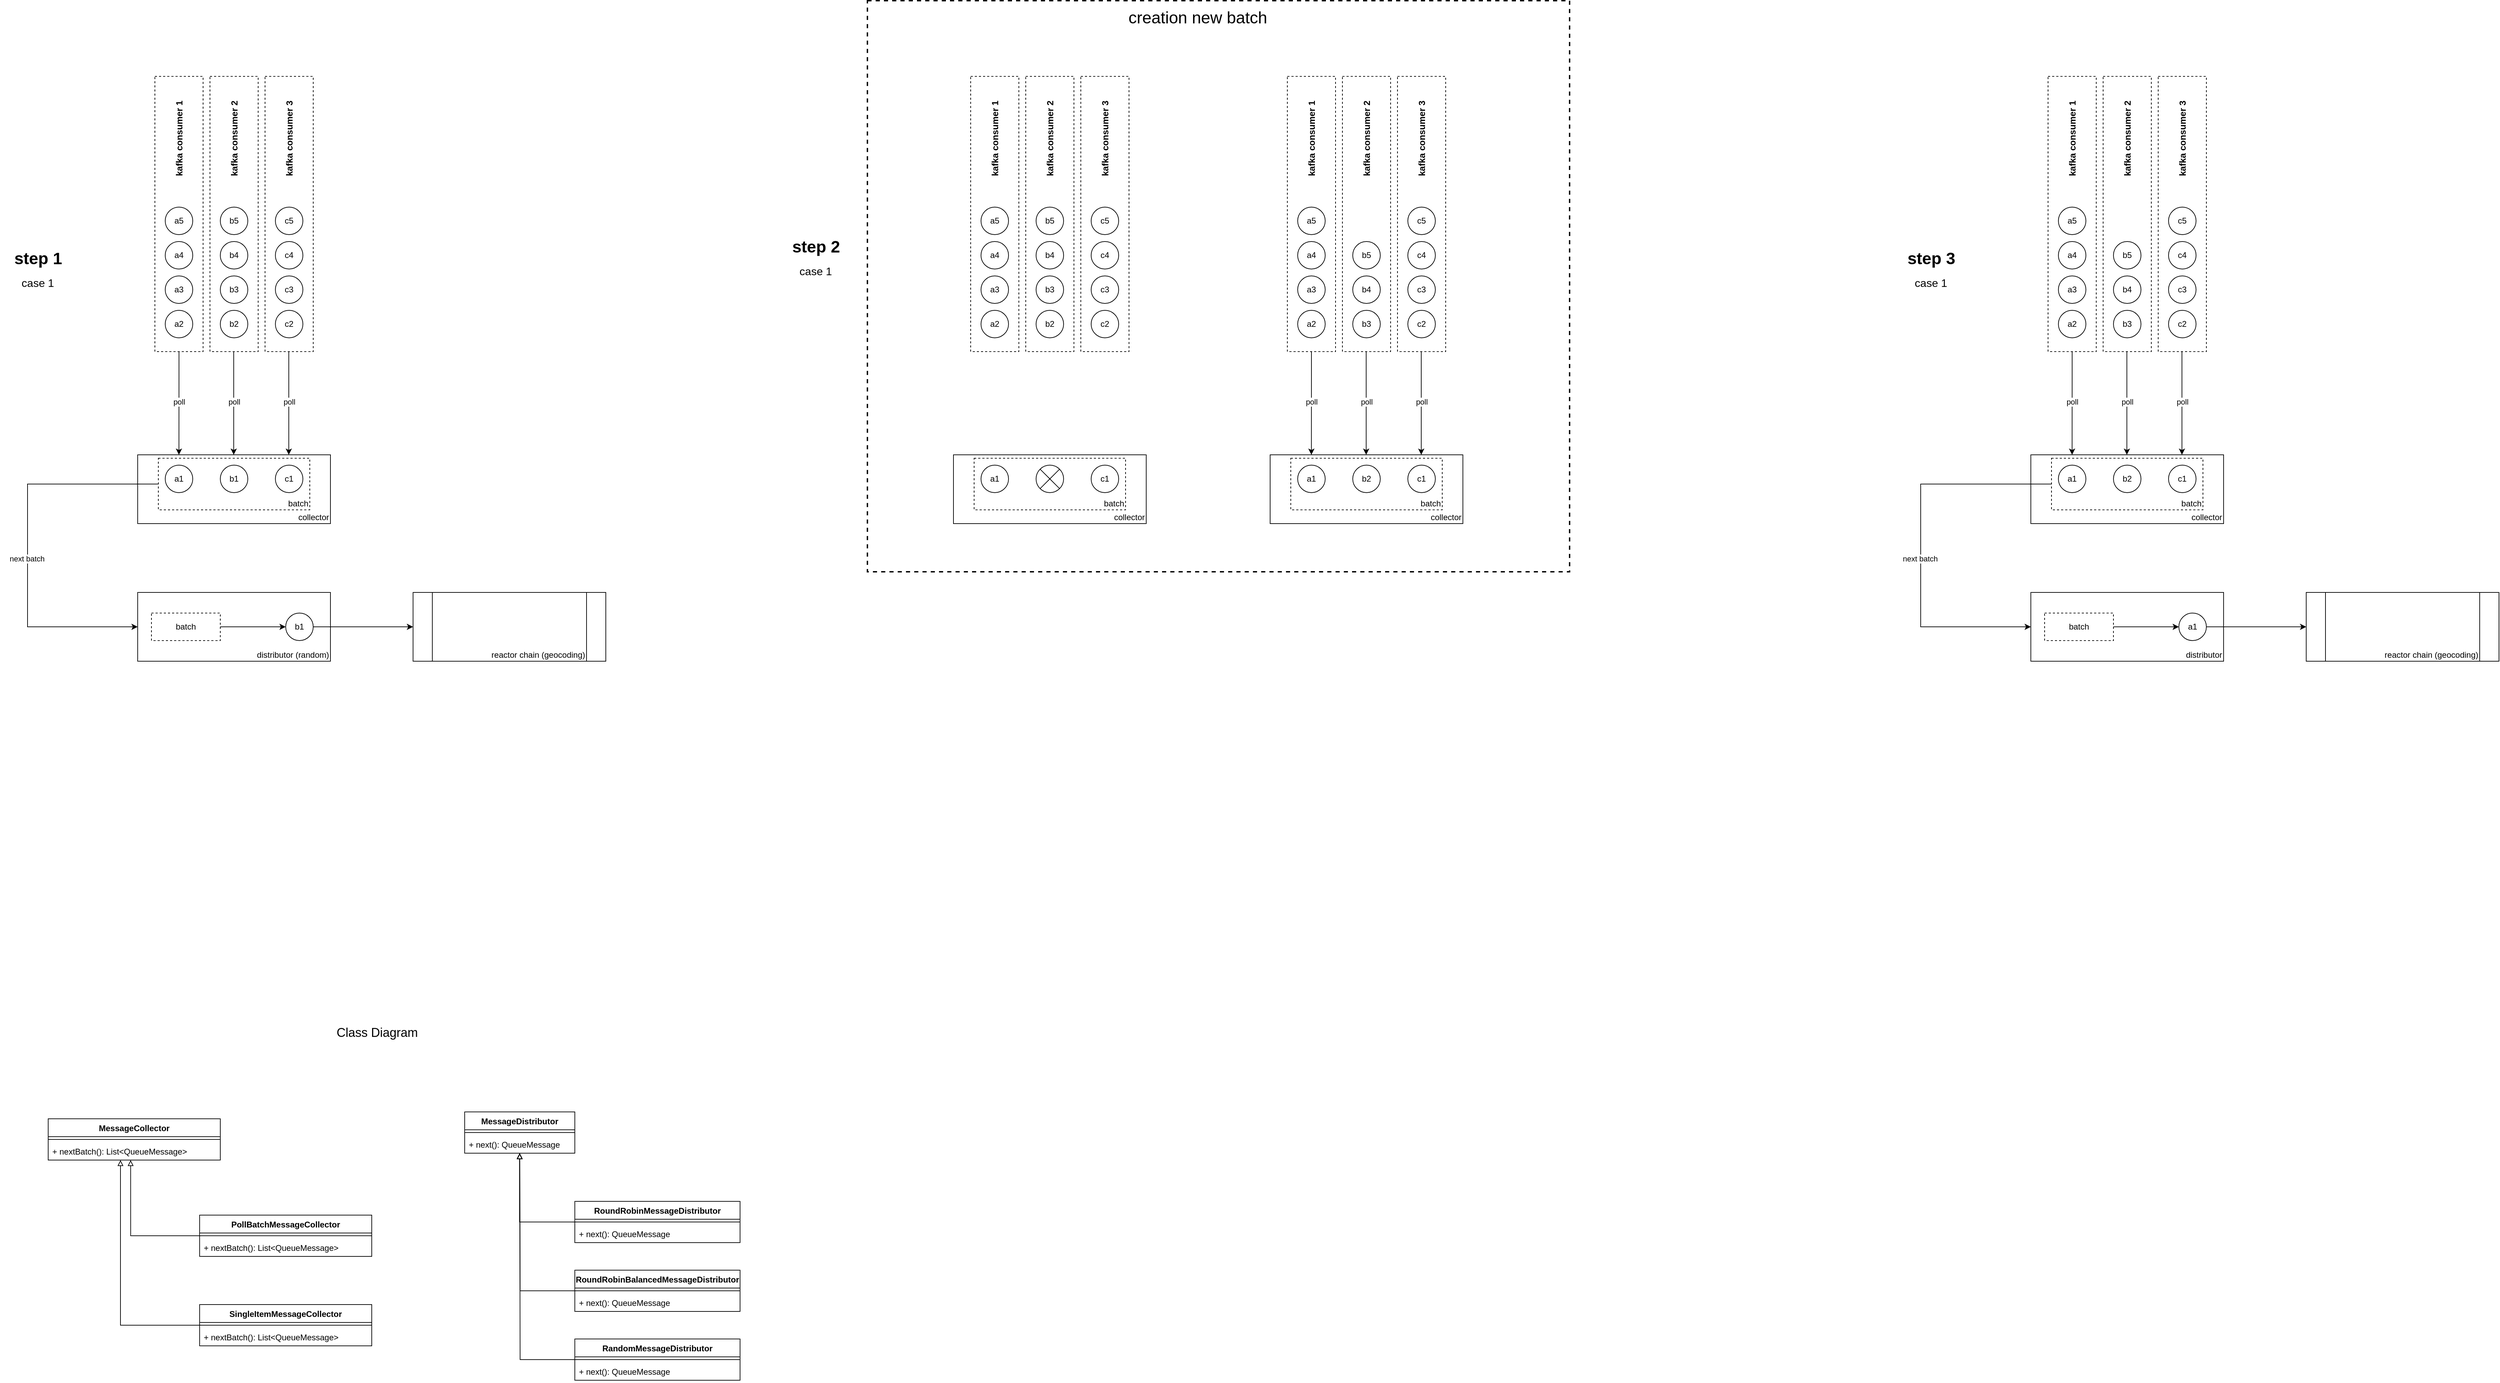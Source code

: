 <mxfile version="22.1.21" type="github">
  <diagram name="Страница — 1" id="RJFk-U6AwB0fZAoIYu2r">
    <mxGraphModel dx="2490" dy="1623" grid="1" gridSize="10" guides="1" tooltips="1" connect="1" arrows="1" fold="1" page="0" pageScale="1" pageWidth="827" pageHeight="1169" math="0" shadow="0">
      <root>
        <mxCell id="0" />
        <mxCell id="1" parent="0" />
        <mxCell id="bryTa1Va9XueEoIS5_3I-126" value="" style="rounded=0;whiteSpace=wrap;html=1;fillColor=none;dashed=1;strokeColor=default;strokeWidth=2;" vertex="1" parent="1">
          <mxGeometry x="890" y="-60" width="1020" height="830" as="geometry" />
        </mxCell>
        <mxCell id="bryTa1Va9XueEoIS5_3I-26" value="" style="rounded=0;whiteSpace=wrap;html=1;fillColor=none;dashed=1;" vertex="1" parent="1">
          <mxGeometry x="15" y="50" width="70" height="400" as="geometry" />
        </mxCell>
        <mxCell id="bryTa1Va9XueEoIS5_3I-25" value="" style="rounded=0;whiteSpace=wrap;html=1;fillColor=none;dashed=1;" vertex="1" parent="1">
          <mxGeometry x="-65" y="50" width="70" height="400" as="geometry" />
        </mxCell>
        <mxCell id="bryTa1Va9XueEoIS5_3I-13" value="collector" style="rounded=0;whiteSpace=wrap;html=1;align=right;verticalAlign=bottom;" vertex="1" parent="1">
          <mxGeometry x="-170" y="600" width="280" height="100" as="geometry" />
        </mxCell>
        <mxCell id="bryTa1Va9XueEoIS5_3I-34" value="batch" style="rounded=0;whiteSpace=wrap;html=1;fillColor=none;dashed=1;align=right;verticalAlign=bottom;" vertex="1" parent="1">
          <mxGeometry x="-140" y="605" width="220" height="75" as="geometry" />
        </mxCell>
        <mxCell id="bryTa1Va9XueEoIS5_3I-23" value="" style="rounded=0;whiteSpace=wrap;html=1;fillColor=none;dashed=1;" vertex="1" parent="1">
          <mxGeometry x="-145" y="50" width="70" height="400" as="geometry" />
        </mxCell>
        <mxCell id="bryTa1Va9XueEoIS5_3I-1" value="a5" style="ellipse;whiteSpace=wrap;html=1;aspect=fixed;" vertex="1" parent="1">
          <mxGeometry x="-130" y="240" width="40" height="40" as="geometry" />
        </mxCell>
        <mxCell id="bryTa1Va9XueEoIS5_3I-2" value="a4" style="ellipse;whiteSpace=wrap;html=1;aspect=fixed;" vertex="1" parent="1">
          <mxGeometry x="-130" y="290" width="40" height="40" as="geometry" />
        </mxCell>
        <mxCell id="bryTa1Va9XueEoIS5_3I-3" value="a3" style="ellipse;whiteSpace=wrap;html=1;aspect=fixed;" vertex="1" parent="1">
          <mxGeometry x="-130" y="340" width="40" height="40" as="geometry" />
        </mxCell>
        <mxCell id="bryTa1Va9XueEoIS5_3I-4" value="a2" style="ellipse;whiteSpace=wrap;html=1;aspect=fixed;" vertex="1" parent="1">
          <mxGeometry x="-130" y="390" width="40" height="40" as="geometry" />
        </mxCell>
        <mxCell id="bryTa1Va9XueEoIS5_3I-5" value="b5" style="ellipse;whiteSpace=wrap;html=1;aspect=fixed;" vertex="1" parent="1">
          <mxGeometry x="-50" y="240" width="40" height="40" as="geometry" />
        </mxCell>
        <mxCell id="bryTa1Va9XueEoIS5_3I-6" value="b4" style="ellipse;whiteSpace=wrap;html=1;aspect=fixed;" vertex="1" parent="1">
          <mxGeometry x="-50" y="290" width="40" height="40" as="geometry" />
        </mxCell>
        <mxCell id="bryTa1Va9XueEoIS5_3I-7" value="b3" style="ellipse;whiteSpace=wrap;html=1;aspect=fixed;" vertex="1" parent="1">
          <mxGeometry x="-50" y="340" width="40" height="40" as="geometry" />
        </mxCell>
        <mxCell id="bryTa1Va9XueEoIS5_3I-8" value="b2" style="ellipse;whiteSpace=wrap;html=1;aspect=fixed;" vertex="1" parent="1">
          <mxGeometry x="-50" y="390" width="40" height="40" as="geometry" />
        </mxCell>
        <mxCell id="bryTa1Va9XueEoIS5_3I-9" value="c5" style="ellipse;whiteSpace=wrap;html=1;aspect=fixed;" vertex="1" parent="1">
          <mxGeometry x="30" y="240" width="40" height="40" as="geometry" />
        </mxCell>
        <mxCell id="bryTa1Va9XueEoIS5_3I-10" value="c4" style="ellipse;whiteSpace=wrap;html=1;aspect=fixed;" vertex="1" parent="1">
          <mxGeometry x="30" y="290" width="40" height="40" as="geometry" />
        </mxCell>
        <mxCell id="bryTa1Va9XueEoIS5_3I-11" value="c3" style="ellipse;whiteSpace=wrap;html=1;aspect=fixed;" vertex="1" parent="1">
          <mxGeometry x="30" y="340" width="40" height="40" as="geometry" />
        </mxCell>
        <mxCell id="bryTa1Va9XueEoIS5_3I-12" value="c2" style="ellipse;whiteSpace=wrap;html=1;aspect=fixed;" vertex="1" parent="1">
          <mxGeometry x="30" y="390" width="40" height="40" as="geometry" />
        </mxCell>
        <mxCell id="bryTa1Va9XueEoIS5_3I-14" value="a1" style="ellipse;whiteSpace=wrap;html=1;aspect=fixed;" vertex="1" parent="1">
          <mxGeometry x="-130" y="615" width="40" height="40" as="geometry" />
        </mxCell>
        <mxCell id="bryTa1Va9XueEoIS5_3I-15" value="b1" style="ellipse;whiteSpace=wrap;html=1;aspect=fixed;" vertex="1" parent="1">
          <mxGeometry x="-50" y="615" width="40" height="40" as="geometry" />
        </mxCell>
        <mxCell id="bryTa1Va9XueEoIS5_3I-16" value="c1" style="ellipse;whiteSpace=wrap;html=1;aspect=fixed;" vertex="1" parent="1">
          <mxGeometry x="30" y="615" width="40" height="40" as="geometry" />
        </mxCell>
        <mxCell id="bryTa1Va9XueEoIS5_3I-17" value="&lt;font style=&quot;font-size: 16px;&quot;&gt;case 1&lt;/font&gt;" style="text;html=1;strokeColor=none;fillColor=none;align=center;verticalAlign=middle;whiteSpace=wrap;rounded=0;" vertex="1" parent="1">
          <mxGeometry x="-370" y="335" width="110" height="30" as="geometry" />
        </mxCell>
        <mxCell id="bryTa1Va9XueEoIS5_3I-19" value="&lt;b&gt;&lt;font style=&quot;font-size: 13px;&quot;&gt;kafka consumer 2&lt;/font&gt;&lt;br&gt;&lt;/b&gt;" style="text;html=1;strokeColor=none;fillColor=none;align=center;verticalAlign=middle;whiteSpace=wrap;rounded=0;flipV=1;direction=west;imageAspect=1;rotation=-90;" vertex="1" parent="1">
          <mxGeometry x="-105" y="125" width="150" height="30" as="geometry" />
        </mxCell>
        <mxCell id="bryTa1Va9XueEoIS5_3I-20" value="&lt;b&gt;&lt;font style=&quot;font-size: 13px;&quot;&gt;kafka consumer 1&lt;/font&gt;&lt;br&gt;&lt;/b&gt;" style="text;html=1;strokeColor=none;fillColor=none;align=center;verticalAlign=middle;whiteSpace=wrap;rounded=0;flipV=1;direction=west;imageAspect=1;rotation=-90;" vertex="1" parent="1">
          <mxGeometry x="-185" y="125" width="150" height="30" as="geometry" />
        </mxCell>
        <mxCell id="bryTa1Va9XueEoIS5_3I-21" value="&lt;b&gt;&lt;font style=&quot;font-size: 13px;&quot;&gt;kafka consumer 3&lt;/font&gt;&lt;br&gt;&lt;/b&gt;" style="text;html=1;strokeColor=none;fillColor=none;align=center;verticalAlign=middle;whiteSpace=wrap;rounded=0;flipV=1;direction=west;imageAspect=1;rotation=-90;" vertex="1" parent="1">
          <mxGeometry x="-25" y="125" width="150" height="30" as="geometry" />
        </mxCell>
        <mxCell id="bryTa1Va9XueEoIS5_3I-28" style="edgeStyle=orthogonalEdgeStyle;rounded=0;orthogonalLoop=1;jettySize=auto;html=1;exitX=0.5;exitY=1;exitDx=0;exitDy=0;entryX=0.214;entryY=0;entryDx=0;entryDy=0;entryPerimeter=0;" edge="1" parent="1" source="bryTa1Va9XueEoIS5_3I-23" target="bryTa1Va9XueEoIS5_3I-13">
          <mxGeometry relative="1" as="geometry">
            <Array as="points">
              <mxPoint x="-110" y="480" />
              <mxPoint x="-110" y="480" />
            </Array>
          </mxGeometry>
        </mxCell>
        <mxCell id="bryTa1Va9XueEoIS5_3I-29" value="poll" style="edgeLabel;html=1;align=center;verticalAlign=middle;resizable=0;points=[];" vertex="1" connectable="0" parent="bryTa1Va9XueEoIS5_3I-28">
          <mxGeometry x="-0.027" relative="1" as="geometry">
            <mxPoint as="offset" />
          </mxGeometry>
        </mxCell>
        <mxCell id="bryTa1Va9XueEoIS5_3I-30" style="edgeStyle=orthogonalEdgeStyle;rounded=0;orthogonalLoop=1;jettySize=auto;html=1;exitX=0.5;exitY=1;exitDx=0;exitDy=0;entryX=0.214;entryY=0;entryDx=0;entryDy=0;entryPerimeter=0;" edge="1" parent="1">
          <mxGeometry relative="1" as="geometry">
            <mxPoint x="-30.5" y="450" as="sourcePoint" />
            <mxPoint x="-30.5" y="600" as="targetPoint" />
            <Array as="points">
              <mxPoint x="-30.5" y="480" />
              <mxPoint x="-30.5" y="480" />
            </Array>
          </mxGeometry>
        </mxCell>
        <mxCell id="bryTa1Va9XueEoIS5_3I-31" value="poll" style="edgeLabel;html=1;align=center;verticalAlign=middle;resizable=0;points=[];" vertex="1" connectable="0" parent="bryTa1Va9XueEoIS5_3I-30">
          <mxGeometry x="-0.027" relative="1" as="geometry">
            <mxPoint as="offset" />
          </mxGeometry>
        </mxCell>
        <mxCell id="bryTa1Va9XueEoIS5_3I-32" style="edgeStyle=orthogonalEdgeStyle;rounded=0;orthogonalLoop=1;jettySize=auto;html=1;exitX=0.5;exitY=1;exitDx=0;exitDy=0;entryX=0.214;entryY=0;entryDx=0;entryDy=0;entryPerimeter=0;" edge="1" parent="1">
          <mxGeometry relative="1" as="geometry">
            <mxPoint x="49.5" y="450" as="sourcePoint" />
            <mxPoint x="49.5" y="600" as="targetPoint" />
            <Array as="points">
              <mxPoint x="49.5" y="480" />
              <mxPoint x="49.5" y="480" />
            </Array>
          </mxGeometry>
        </mxCell>
        <mxCell id="bryTa1Va9XueEoIS5_3I-33" value="poll" style="edgeLabel;html=1;align=center;verticalAlign=middle;resizable=0;points=[];" vertex="1" connectable="0" parent="bryTa1Va9XueEoIS5_3I-32">
          <mxGeometry x="-0.027" relative="1" as="geometry">
            <mxPoint as="offset" />
          </mxGeometry>
        </mxCell>
        <mxCell id="bryTa1Va9XueEoIS5_3I-36" style="edgeStyle=orthogonalEdgeStyle;rounded=0;orthogonalLoop=1;jettySize=auto;html=1;exitX=0;exitY=0.5;exitDx=0;exitDy=0;entryX=0;entryY=0.5;entryDx=0;entryDy=0;" edge="1" parent="1" source="bryTa1Va9XueEoIS5_3I-34">
          <mxGeometry relative="1" as="geometry">
            <mxPoint x="-170" y="850" as="targetPoint" />
            <Array as="points">
              <mxPoint x="-330" y="643" />
              <mxPoint x="-330" y="850" />
            </Array>
          </mxGeometry>
        </mxCell>
        <mxCell id="bryTa1Va9XueEoIS5_3I-38" value="next batch" style="edgeLabel;html=1;align=center;verticalAlign=middle;resizable=0;points=[];" vertex="1" connectable="0" parent="bryTa1Va9XueEoIS5_3I-36">
          <mxGeometry x="0.069" y="-1" relative="1" as="geometry">
            <mxPoint as="offset" />
          </mxGeometry>
        </mxCell>
        <mxCell id="bryTa1Va9XueEoIS5_3I-35" value="&lt;b&gt;&lt;font style=&quot;font-size: 24px;&quot;&gt;step 1&lt;/font&gt;&lt;/b&gt;" style="text;html=1;strokeColor=none;fillColor=none;align=center;verticalAlign=middle;whiteSpace=wrap;rounded=0;" vertex="1" parent="1">
          <mxGeometry x="-362.5" y="300" width="95" height="30" as="geometry" />
        </mxCell>
        <mxCell id="bryTa1Va9XueEoIS5_3I-44" value="distributor (random)" style="rounded=0;whiteSpace=wrap;html=1;verticalAlign=bottom;align=right;" vertex="1" parent="1">
          <mxGeometry x="-170" y="800" width="280" height="100" as="geometry" />
        </mxCell>
        <mxCell id="bryTa1Va9XueEoIS5_3I-45" value="reactor chain (geocoding)" style="shape=process;whiteSpace=wrap;html=1;backgroundOutline=1;align=right;verticalAlign=bottom;" vertex="1" parent="1">
          <mxGeometry x="230" y="800" width="280" height="100" as="geometry" />
        </mxCell>
        <mxCell id="bryTa1Va9XueEoIS5_3I-49" style="edgeStyle=orthogonalEdgeStyle;rounded=0;orthogonalLoop=1;jettySize=auto;html=1;exitX=1;exitY=0.5;exitDx=0;exitDy=0;entryX=0;entryY=0.5;entryDx=0;entryDy=0;" edge="1" parent="1" source="bryTa1Va9XueEoIS5_3I-47" target="bryTa1Va9XueEoIS5_3I-48">
          <mxGeometry relative="1" as="geometry" />
        </mxCell>
        <mxCell id="bryTa1Va9XueEoIS5_3I-47" value="batch" style="rounded=0;whiteSpace=wrap;html=1;fillColor=none;dashed=1;" vertex="1" parent="1">
          <mxGeometry x="-150" y="830" width="100" height="40" as="geometry" />
        </mxCell>
        <mxCell id="bryTa1Va9XueEoIS5_3I-51" style="edgeStyle=orthogonalEdgeStyle;rounded=0;orthogonalLoop=1;jettySize=auto;html=1;exitX=1;exitY=0.5;exitDx=0;exitDy=0;entryX=0;entryY=0.5;entryDx=0;entryDy=0;" edge="1" parent="1" source="bryTa1Va9XueEoIS5_3I-48" target="bryTa1Va9XueEoIS5_3I-45">
          <mxGeometry relative="1" as="geometry" />
        </mxCell>
        <mxCell id="bryTa1Va9XueEoIS5_3I-48" value="b1" style="ellipse;whiteSpace=wrap;html=1;aspect=fixed;" vertex="1" parent="1">
          <mxGeometry x="45" y="830" width="40" height="40" as="geometry" />
        </mxCell>
        <mxCell id="bryTa1Va9XueEoIS5_3I-52" value="" style="rounded=0;whiteSpace=wrap;html=1;fillColor=none;dashed=1;" vertex="1" parent="1">
          <mxGeometry x="1200" y="50" width="70" height="400" as="geometry" />
        </mxCell>
        <mxCell id="bryTa1Va9XueEoIS5_3I-53" value="" style="rounded=0;whiteSpace=wrap;html=1;fillColor=none;dashed=1;" vertex="1" parent="1">
          <mxGeometry x="1120" y="50" width="70" height="400" as="geometry" />
        </mxCell>
        <mxCell id="bryTa1Va9XueEoIS5_3I-54" value="collector" style="rounded=0;whiteSpace=wrap;html=1;align=right;verticalAlign=bottom;" vertex="1" parent="1">
          <mxGeometry x="1015" y="600" width="280" height="100" as="geometry" />
        </mxCell>
        <mxCell id="bryTa1Va9XueEoIS5_3I-55" value="batch" style="rounded=0;whiteSpace=wrap;html=1;fillColor=none;dashed=1;align=right;verticalAlign=bottom;" vertex="1" parent="1">
          <mxGeometry x="1045" y="605" width="220" height="75" as="geometry" />
        </mxCell>
        <mxCell id="bryTa1Va9XueEoIS5_3I-56" value="" style="rounded=0;whiteSpace=wrap;html=1;fillColor=none;dashed=1;" vertex="1" parent="1">
          <mxGeometry x="1040" y="50" width="70" height="400" as="geometry" />
        </mxCell>
        <mxCell id="bryTa1Va9XueEoIS5_3I-57" value="a5" style="ellipse;whiteSpace=wrap;html=1;aspect=fixed;" vertex="1" parent="1">
          <mxGeometry x="1055" y="240" width="40" height="40" as="geometry" />
        </mxCell>
        <mxCell id="bryTa1Va9XueEoIS5_3I-58" value="a4" style="ellipse;whiteSpace=wrap;html=1;aspect=fixed;" vertex="1" parent="1">
          <mxGeometry x="1055" y="290" width="40" height="40" as="geometry" />
        </mxCell>
        <mxCell id="bryTa1Va9XueEoIS5_3I-59" value="a3" style="ellipse;whiteSpace=wrap;html=1;aspect=fixed;" vertex="1" parent="1">
          <mxGeometry x="1055" y="340" width="40" height="40" as="geometry" />
        </mxCell>
        <mxCell id="bryTa1Va9XueEoIS5_3I-60" value="a2" style="ellipse;whiteSpace=wrap;html=1;aspect=fixed;" vertex="1" parent="1">
          <mxGeometry x="1055" y="390" width="40" height="40" as="geometry" />
        </mxCell>
        <mxCell id="bryTa1Va9XueEoIS5_3I-61" value="b5" style="ellipse;whiteSpace=wrap;html=1;aspect=fixed;" vertex="1" parent="1">
          <mxGeometry x="1135" y="240" width="40" height="40" as="geometry" />
        </mxCell>
        <mxCell id="bryTa1Va9XueEoIS5_3I-62" value="b4" style="ellipse;whiteSpace=wrap;html=1;aspect=fixed;" vertex="1" parent="1">
          <mxGeometry x="1135" y="290" width="40" height="40" as="geometry" />
        </mxCell>
        <mxCell id="bryTa1Va9XueEoIS5_3I-63" value="b3" style="ellipse;whiteSpace=wrap;html=1;aspect=fixed;" vertex="1" parent="1">
          <mxGeometry x="1135" y="340" width="40" height="40" as="geometry" />
        </mxCell>
        <mxCell id="bryTa1Va9XueEoIS5_3I-64" value="b2" style="ellipse;whiteSpace=wrap;html=1;aspect=fixed;" vertex="1" parent="1">
          <mxGeometry x="1135" y="390" width="40" height="40" as="geometry" />
        </mxCell>
        <mxCell id="bryTa1Va9XueEoIS5_3I-65" value="c5" style="ellipse;whiteSpace=wrap;html=1;aspect=fixed;" vertex="1" parent="1">
          <mxGeometry x="1215" y="240" width="40" height="40" as="geometry" />
        </mxCell>
        <mxCell id="bryTa1Va9XueEoIS5_3I-66" value="c4" style="ellipse;whiteSpace=wrap;html=1;aspect=fixed;" vertex="1" parent="1">
          <mxGeometry x="1215" y="290" width="40" height="40" as="geometry" />
        </mxCell>
        <mxCell id="bryTa1Va9XueEoIS5_3I-67" value="c3" style="ellipse;whiteSpace=wrap;html=1;aspect=fixed;" vertex="1" parent="1">
          <mxGeometry x="1215" y="340" width="40" height="40" as="geometry" />
        </mxCell>
        <mxCell id="bryTa1Va9XueEoIS5_3I-68" value="c2" style="ellipse;whiteSpace=wrap;html=1;aspect=fixed;" vertex="1" parent="1">
          <mxGeometry x="1215" y="390" width="40" height="40" as="geometry" />
        </mxCell>
        <mxCell id="bryTa1Va9XueEoIS5_3I-69" value="a1" style="ellipse;whiteSpace=wrap;html=1;aspect=fixed;" vertex="1" parent="1">
          <mxGeometry x="1055" y="615" width="40" height="40" as="geometry" />
        </mxCell>
        <mxCell id="bryTa1Va9XueEoIS5_3I-71" value="c1" style="ellipse;whiteSpace=wrap;html=1;aspect=fixed;" vertex="1" parent="1">
          <mxGeometry x="1215" y="615" width="40" height="40" as="geometry" />
        </mxCell>
        <mxCell id="bryTa1Va9XueEoIS5_3I-73" value="&lt;b&gt;&lt;font style=&quot;font-size: 13px;&quot;&gt;kafka consumer 2&lt;/font&gt;&lt;br&gt;&lt;/b&gt;" style="text;html=1;strokeColor=none;fillColor=none;align=center;verticalAlign=middle;whiteSpace=wrap;rounded=0;flipV=1;direction=west;imageAspect=1;rotation=-90;" vertex="1" parent="1">
          <mxGeometry x="1080" y="125" width="150" height="30" as="geometry" />
        </mxCell>
        <mxCell id="bryTa1Va9XueEoIS5_3I-74" value="&lt;b&gt;&lt;font style=&quot;font-size: 13px;&quot;&gt;kafka consumer 1&lt;/font&gt;&lt;br&gt;&lt;/b&gt;" style="text;html=1;strokeColor=none;fillColor=none;align=center;verticalAlign=middle;whiteSpace=wrap;rounded=0;flipV=1;direction=west;imageAspect=1;rotation=-90;" vertex="1" parent="1">
          <mxGeometry x="1000" y="125" width="150" height="30" as="geometry" />
        </mxCell>
        <mxCell id="bryTa1Va9XueEoIS5_3I-75" value="&lt;b&gt;&lt;font style=&quot;font-size: 13px;&quot;&gt;kafka consumer 3&lt;/font&gt;&lt;br&gt;&lt;/b&gt;" style="text;html=1;strokeColor=none;fillColor=none;align=center;verticalAlign=middle;whiteSpace=wrap;rounded=0;flipV=1;direction=west;imageAspect=1;rotation=-90;" vertex="1" parent="1">
          <mxGeometry x="1160" y="125" width="150" height="30" as="geometry" />
        </mxCell>
        <mxCell id="bryTa1Va9XueEoIS5_3I-93" value="" style="shape=sumEllipse;perimeter=ellipsePerimeter;whiteSpace=wrap;html=1;backgroundOutline=1;" vertex="1" parent="1">
          <mxGeometry x="1135" y="615" width="40" height="40" as="geometry" />
        </mxCell>
        <mxCell id="bryTa1Va9XueEoIS5_3I-94" value="" style="rounded=0;whiteSpace=wrap;html=1;fillColor=none;dashed=1;" vertex="1" parent="1">
          <mxGeometry x="1660" y="50" width="70" height="400" as="geometry" />
        </mxCell>
        <mxCell id="bryTa1Va9XueEoIS5_3I-95" value="" style="rounded=0;whiteSpace=wrap;html=1;fillColor=none;dashed=1;" vertex="1" parent="1">
          <mxGeometry x="1580" y="50" width="70" height="400" as="geometry" />
        </mxCell>
        <mxCell id="bryTa1Va9XueEoIS5_3I-96" value="collector" style="rounded=0;whiteSpace=wrap;html=1;align=right;verticalAlign=bottom;" vertex="1" parent="1">
          <mxGeometry x="1475" y="600" width="280" height="100" as="geometry" />
        </mxCell>
        <mxCell id="bryTa1Va9XueEoIS5_3I-97" value="batch" style="rounded=0;whiteSpace=wrap;html=1;fillColor=none;dashed=1;align=right;verticalAlign=bottom;" vertex="1" parent="1">
          <mxGeometry x="1505" y="605" width="220" height="75" as="geometry" />
        </mxCell>
        <mxCell id="bryTa1Va9XueEoIS5_3I-98" value="" style="rounded=0;whiteSpace=wrap;html=1;fillColor=none;dashed=1;" vertex="1" parent="1">
          <mxGeometry x="1500" y="50" width="70" height="400" as="geometry" />
        </mxCell>
        <mxCell id="bryTa1Va9XueEoIS5_3I-99" value="a5" style="ellipse;whiteSpace=wrap;html=1;aspect=fixed;" vertex="1" parent="1">
          <mxGeometry x="1515" y="240" width="40" height="40" as="geometry" />
        </mxCell>
        <mxCell id="bryTa1Va9XueEoIS5_3I-100" value="a4" style="ellipse;whiteSpace=wrap;html=1;aspect=fixed;" vertex="1" parent="1">
          <mxGeometry x="1515" y="290" width="40" height="40" as="geometry" />
        </mxCell>
        <mxCell id="bryTa1Va9XueEoIS5_3I-101" value="a3" style="ellipse;whiteSpace=wrap;html=1;aspect=fixed;" vertex="1" parent="1">
          <mxGeometry x="1515" y="340" width="40" height="40" as="geometry" />
        </mxCell>
        <mxCell id="bryTa1Va9XueEoIS5_3I-102" value="a2" style="ellipse;whiteSpace=wrap;html=1;aspect=fixed;" vertex="1" parent="1">
          <mxGeometry x="1515" y="390" width="40" height="40" as="geometry" />
        </mxCell>
        <mxCell id="bryTa1Va9XueEoIS5_3I-103" value="b5" style="ellipse;whiteSpace=wrap;html=1;aspect=fixed;" vertex="1" parent="1">
          <mxGeometry x="1595" y="290" width="40" height="40" as="geometry" />
        </mxCell>
        <mxCell id="bryTa1Va9XueEoIS5_3I-104" value="b4" style="ellipse;whiteSpace=wrap;html=1;aspect=fixed;" vertex="1" parent="1">
          <mxGeometry x="1595" y="340" width="40" height="40" as="geometry" />
        </mxCell>
        <mxCell id="bryTa1Va9XueEoIS5_3I-105" value="b3" style="ellipse;whiteSpace=wrap;html=1;aspect=fixed;" vertex="1" parent="1">
          <mxGeometry x="1595" y="390" width="40" height="40" as="geometry" />
        </mxCell>
        <mxCell id="bryTa1Va9XueEoIS5_3I-107" value="c5" style="ellipse;whiteSpace=wrap;html=1;aspect=fixed;" vertex="1" parent="1">
          <mxGeometry x="1675" y="240" width="40" height="40" as="geometry" />
        </mxCell>
        <mxCell id="bryTa1Va9XueEoIS5_3I-108" value="c4" style="ellipse;whiteSpace=wrap;html=1;aspect=fixed;" vertex="1" parent="1">
          <mxGeometry x="1675" y="290" width="40" height="40" as="geometry" />
        </mxCell>
        <mxCell id="bryTa1Va9XueEoIS5_3I-109" value="c3" style="ellipse;whiteSpace=wrap;html=1;aspect=fixed;" vertex="1" parent="1">
          <mxGeometry x="1675" y="340" width="40" height="40" as="geometry" />
        </mxCell>
        <mxCell id="bryTa1Va9XueEoIS5_3I-110" value="c2" style="ellipse;whiteSpace=wrap;html=1;aspect=fixed;" vertex="1" parent="1">
          <mxGeometry x="1675" y="390" width="40" height="40" as="geometry" />
        </mxCell>
        <mxCell id="bryTa1Va9XueEoIS5_3I-111" value="a1" style="ellipse;whiteSpace=wrap;html=1;aspect=fixed;" vertex="1" parent="1">
          <mxGeometry x="1515" y="615" width="40" height="40" as="geometry" />
        </mxCell>
        <mxCell id="bryTa1Va9XueEoIS5_3I-112" value="c1" style="ellipse;whiteSpace=wrap;html=1;aspect=fixed;" vertex="1" parent="1">
          <mxGeometry x="1675" y="615" width="40" height="40" as="geometry" />
        </mxCell>
        <mxCell id="bryTa1Va9XueEoIS5_3I-113" value="&lt;b&gt;&lt;font style=&quot;font-size: 13px;&quot;&gt;kafka consumer 2&lt;/font&gt;&lt;br&gt;&lt;/b&gt;" style="text;html=1;strokeColor=none;fillColor=none;align=center;verticalAlign=middle;whiteSpace=wrap;rounded=0;flipV=1;direction=west;imageAspect=1;rotation=-90;" vertex="1" parent="1">
          <mxGeometry x="1540" y="125" width="150" height="30" as="geometry" />
        </mxCell>
        <mxCell id="bryTa1Va9XueEoIS5_3I-114" value="&lt;b&gt;&lt;font style=&quot;font-size: 13px;&quot;&gt;kafka consumer 1&lt;/font&gt;&lt;br&gt;&lt;/b&gt;" style="text;html=1;strokeColor=none;fillColor=none;align=center;verticalAlign=middle;whiteSpace=wrap;rounded=0;flipV=1;direction=west;imageAspect=1;rotation=-90;" vertex="1" parent="1">
          <mxGeometry x="1460" y="125" width="150" height="30" as="geometry" />
        </mxCell>
        <mxCell id="bryTa1Va9XueEoIS5_3I-115" value="&lt;b&gt;&lt;font style=&quot;font-size: 13px;&quot;&gt;kafka consumer 3&lt;/font&gt;&lt;br&gt;&lt;/b&gt;" style="text;html=1;strokeColor=none;fillColor=none;align=center;verticalAlign=middle;whiteSpace=wrap;rounded=0;flipV=1;direction=west;imageAspect=1;rotation=-90;" vertex="1" parent="1">
          <mxGeometry x="1620" y="125" width="150" height="30" as="geometry" />
        </mxCell>
        <mxCell id="bryTa1Va9XueEoIS5_3I-116" style="edgeStyle=orthogonalEdgeStyle;rounded=0;orthogonalLoop=1;jettySize=auto;html=1;exitX=0.5;exitY=1;exitDx=0;exitDy=0;entryX=0.214;entryY=0;entryDx=0;entryDy=0;entryPerimeter=0;" edge="1" parent="1" source="bryTa1Va9XueEoIS5_3I-98" target="bryTa1Va9XueEoIS5_3I-96">
          <mxGeometry relative="1" as="geometry">
            <Array as="points">
              <mxPoint x="1535" y="480" />
              <mxPoint x="1535" y="480" />
            </Array>
          </mxGeometry>
        </mxCell>
        <mxCell id="bryTa1Va9XueEoIS5_3I-117" value="poll" style="edgeLabel;html=1;align=center;verticalAlign=middle;resizable=0;points=[];" vertex="1" connectable="0" parent="bryTa1Va9XueEoIS5_3I-116">
          <mxGeometry x="-0.027" relative="1" as="geometry">
            <mxPoint as="offset" />
          </mxGeometry>
        </mxCell>
        <mxCell id="bryTa1Va9XueEoIS5_3I-118" style="edgeStyle=orthogonalEdgeStyle;rounded=0;orthogonalLoop=1;jettySize=auto;html=1;exitX=0.5;exitY=1;exitDx=0;exitDy=0;entryX=0.214;entryY=0;entryDx=0;entryDy=0;entryPerimeter=0;" edge="1" parent="1">
          <mxGeometry relative="1" as="geometry">
            <mxPoint x="1614.5" y="450" as="sourcePoint" />
            <mxPoint x="1614.5" y="600" as="targetPoint" />
            <Array as="points">
              <mxPoint x="1614.5" y="480" />
              <mxPoint x="1614.5" y="480" />
            </Array>
          </mxGeometry>
        </mxCell>
        <mxCell id="bryTa1Va9XueEoIS5_3I-119" value="poll" style="edgeLabel;html=1;align=center;verticalAlign=middle;resizable=0;points=[];" vertex="1" connectable="0" parent="bryTa1Va9XueEoIS5_3I-118">
          <mxGeometry x="-0.027" relative="1" as="geometry">
            <mxPoint as="offset" />
          </mxGeometry>
        </mxCell>
        <mxCell id="bryTa1Va9XueEoIS5_3I-120" style="edgeStyle=orthogonalEdgeStyle;rounded=0;orthogonalLoop=1;jettySize=auto;html=1;exitX=0.5;exitY=1;exitDx=0;exitDy=0;entryX=0.214;entryY=0;entryDx=0;entryDy=0;entryPerimeter=0;" edge="1" parent="1">
          <mxGeometry relative="1" as="geometry">
            <mxPoint x="1694.5" y="450" as="sourcePoint" />
            <mxPoint x="1694.5" y="600" as="targetPoint" />
            <Array as="points">
              <mxPoint x="1694.5" y="480" />
              <mxPoint x="1694.5" y="480" />
            </Array>
          </mxGeometry>
        </mxCell>
        <mxCell id="bryTa1Va9XueEoIS5_3I-121" value="poll" style="edgeLabel;html=1;align=center;verticalAlign=middle;resizable=0;points=[];" vertex="1" connectable="0" parent="bryTa1Va9XueEoIS5_3I-120">
          <mxGeometry x="-0.027" relative="1" as="geometry">
            <mxPoint as="offset" />
          </mxGeometry>
        </mxCell>
        <mxCell id="bryTa1Va9XueEoIS5_3I-123" value="b2" style="ellipse;whiteSpace=wrap;html=1;aspect=fixed;" vertex="1" parent="1">
          <mxGeometry x="1595" y="615" width="40" height="40" as="geometry" />
        </mxCell>
        <mxCell id="bryTa1Va9XueEoIS5_3I-124" value="&lt;font style=&quot;font-size: 24px;&quot;&gt;creation new batch&lt;/font&gt;" style="text;html=1;strokeColor=none;fillColor=none;align=center;verticalAlign=middle;whiteSpace=wrap;rounded=0;" vertex="1" parent="1">
          <mxGeometry x="1220" y="-50" width="300" height="30" as="geometry" />
        </mxCell>
        <mxCell id="bryTa1Va9XueEoIS5_3I-127" value="&lt;font style=&quot;font-size: 16px;&quot;&gt;case 1&lt;/font&gt;" style="text;html=1;strokeColor=none;fillColor=none;align=center;verticalAlign=middle;whiteSpace=wrap;rounded=0;" vertex="1" parent="1">
          <mxGeometry x="760" y="317.5" width="110" height="30" as="geometry" />
        </mxCell>
        <mxCell id="bryTa1Va9XueEoIS5_3I-128" value="&lt;b&gt;&lt;font style=&quot;font-size: 24px;&quot;&gt;step 2&lt;/font&gt;&lt;/b&gt;" style="text;html=1;strokeColor=none;fillColor=none;align=center;verticalAlign=middle;whiteSpace=wrap;rounded=0;" vertex="1" parent="1">
          <mxGeometry x="767.5" y="282.5" width="95" height="30" as="geometry" />
        </mxCell>
        <mxCell id="bryTa1Va9XueEoIS5_3I-129" value="" style="rounded=0;whiteSpace=wrap;html=1;fillColor=none;dashed=1;" vertex="1" parent="1">
          <mxGeometry x="2765" y="50" width="70" height="400" as="geometry" />
        </mxCell>
        <mxCell id="bryTa1Va9XueEoIS5_3I-130" value="" style="rounded=0;whiteSpace=wrap;html=1;fillColor=none;dashed=1;" vertex="1" parent="1">
          <mxGeometry x="2685" y="50" width="70" height="400" as="geometry" />
        </mxCell>
        <mxCell id="bryTa1Va9XueEoIS5_3I-131" value="collector" style="rounded=0;whiteSpace=wrap;html=1;align=right;verticalAlign=bottom;" vertex="1" parent="1">
          <mxGeometry x="2580" y="600" width="280" height="100" as="geometry" />
        </mxCell>
        <mxCell id="bryTa1Va9XueEoIS5_3I-132" value="batch" style="rounded=0;whiteSpace=wrap;html=1;fillColor=none;dashed=1;align=right;verticalAlign=bottom;" vertex="1" parent="1">
          <mxGeometry x="2610" y="605" width="220" height="75" as="geometry" />
        </mxCell>
        <mxCell id="bryTa1Va9XueEoIS5_3I-133" value="" style="rounded=0;whiteSpace=wrap;html=1;fillColor=none;dashed=1;" vertex="1" parent="1">
          <mxGeometry x="2605" y="50" width="70" height="400" as="geometry" />
        </mxCell>
        <mxCell id="bryTa1Va9XueEoIS5_3I-134" value="a5" style="ellipse;whiteSpace=wrap;html=1;aspect=fixed;" vertex="1" parent="1">
          <mxGeometry x="2620" y="240" width="40" height="40" as="geometry" />
        </mxCell>
        <mxCell id="bryTa1Va9XueEoIS5_3I-135" value="a4" style="ellipse;whiteSpace=wrap;html=1;aspect=fixed;" vertex="1" parent="1">
          <mxGeometry x="2620" y="290" width="40" height="40" as="geometry" />
        </mxCell>
        <mxCell id="bryTa1Va9XueEoIS5_3I-136" value="a3" style="ellipse;whiteSpace=wrap;html=1;aspect=fixed;" vertex="1" parent="1">
          <mxGeometry x="2620" y="340" width="40" height="40" as="geometry" />
        </mxCell>
        <mxCell id="bryTa1Va9XueEoIS5_3I-137" value="a2" style="ellipse;whiteSpace=wrap;html=1;aspect=fixed;" vertex="1" parent="1">
          <mxGeometry x="2620" y="390" width="40" height="40" as="geometry" />
        </mxCell>
        <mxCell id="bryTa1Va9XueEoIS5_3I-138" value="b5" style="ellipse;whiteSpace=wrap;html=1;aspect=fixed;" vertex="1" parent="1">
          <mxGeometry x="2700" y="290" width="40" height="40" as="geometry" />
        </mxCell>
        <mxCell id="bryTa1Va9XueEoIS5_3I-139" value="b4" style="ellipse;whiteSpace=wrap;html=1;aspect=fixed;" vertex="1" parent="1">
          <mxGeometry x="2700" y="340" width="40" height="40" as="geometry" />
        </mxCell>
        <mxCell id="bryTa1Va9XueEoIS5_3I-140" value="b3" style="ellipse;whiteSpace=wrap;html=1;aspect=fixed;" vertex="1" parent="1">
          <mxGeometry x="2700" y="390" width="40" height="40" as="geometry" />
        </mxCell>
        <mxCell id="bryTa1Va9XueEoIS5_3I-142" value="c5" style="ellipse;whiteSpace=wrap;html=1;aspect=fixed;" vertex="1" parent="1">
          <mxGeometry x="2780" y="240" width="40" height="40" as="geometry" />
        </mxCell>
        <mxCell id="bryTa1Va9XueEoIS5_3I-143" value="c4" style="ellipse;whiteSpace=wrap;html=1;aspect=fixed;" vertex="1" parent="1">
          <mxGeometry x="2780" y="290" width="40" height="40" as="geometry" />
        </mxCell>
        <mxCell id="bryTa1Va9XueEoIS5_3I-144" value="c3" style="ellipse;whiteSpace=wrap;html=1;aspect=fixed;" vertex="1" parent="1">
          <mxGeometry x="2780" y="340" width="40" height="40" as="geometry" />
        </mxCell>
        <mxCell id="bryTa1Va9XueEoIS5_3I-145" value="c2" style="ellipse;whiteSpace=wrap;html=1;aspect=fixed;" vertex="1" parent="1">
          <mxGeometry x="2780" y="390" width="40" height="40" as="geometry" />
        </mxCell>
        <mxCell id="bryTa1Va9XueEoIS5_3I-146" value="a1" style="ellipse;whiteSpace=wrap;html=1;aspect=fixed;" vertex="1" parent="1">
          <mxGeometry x="2620" y="615" width="40" height="40" as="geometry" />
        </mxCell>
        <mxCell id="bryTa1Va9XueEoIS5_3I-148" value="c1" style="ellipse;whiteSpace=wrap;html=1;aspect=fixed;" vertex="1" parent="1">
          <mxGeometry x="2780" y="615" width="40" height="40" as="geometry" />
        </mxCell>
        <mxCell id="bryTa1Va9XueEoIS5_3I-149" value="&lt;font style=&quot;font-size: 16px;&quot;&gt;case 1&lt;/font&gt;" style="text;html=1;strokeColor=none;fillColor=none;align=center;verticalAlign=middle;whiteSpace=wrap;rounded=0;" vertex="1" parent="1">
          <mxGeometry x="2380" y="335" width="110" height="30" as="geometry" />
        </mxCell>
        <mxCell id="bryTa1Va9XueEoIS5_3I-150" value="&lt;b&gt;&lt;font style=&quot;font-size: 13px;&quot;&gt;kafka consumer 2&lt;/font&gt;&lt;br&gt;&lt;/b&gt;" style="text;html=1;strokeColor=none;fillColor=none;align=center;verticalAlign=middle;whiteSpace=wrap;rounded=0;flipV=1;direction=west;imageAspect=1;rotation=-90;" vertex="1" parent="1">
          <mxGeometry x="2645" y="125" width="150" height="30" as="geometry" />
        </mxCell>
        <mxCell id="bryTa1Va9XueEoIS5_3I-151" value="&lt;b&gt;&lt;font style=&quot;font-size: 13px;&quot;&gt;kafka consumer 1&lt;/font&gt;&lt;br&gt;&lt;/b&gt;" style="text;html=1;strokeColor=none;fillColor=none;align=center;verticalAlign=middle;whiteSpace=wrap;rounded=0;flipV=1;direction=west;imageAspect=1;rotation=-90;" vertex="1" parent="1">
          <mxGeometry x="2565" y="125" width="150" height="30" as="geometry" />
        </mxCell>
        <mxCell id="bryTa1Va9XueEoIS5_3I-152" value="&lt;b&gt;&lt;font style=&quot;font-size: 13px;&quot;&gt;kafka consumer 3&lt;/font&gt;&lt;br&gt;&lt;/b&gt;" style="text;html=1;strokeColor=none;fillColor=none;align=center;verticalAlign=middle;whiteSpace=wrap;rounded=0;flipV=1;direction=west;imageAspect=1;rotation=-90;" vertex="1" parent="1">
          <mxGeometry x="2725" y="125" width="150" height="30" as="geometry" />
        </mxCell>
        <mxCell id="bryTa1Va9XueEoIS5_3I-153" style="edgeStyle=orthogonalEdgeStyle;rounded=0;orthogonalLoop=1;jettySize=auto;html=1;exitX=0.5;exitY=1;exitDx=0;exitDy=0;entryX=0.214;entryY=0;entryDx=0;entryDy=0;entryPerimeter=0;" edge="1" parent="1" source="bryTa1Va9XueEoIS5_3I-133" target="bryTa1Va9XueEoIS5_3I-131">
          <mxGeometry relative="1" as="geometry">
            <Array as="points">
              <mxPoint x="2640" y="480" />
              <mxPoint x="2640" y="480" />
            </Array>
          </mxGeometry>
        </mxCell>
        <mxCell id="bryTa1Va9XueEoIS5_3I-154" value="poll" style="edgeLabel;html=1;align=center;verticalAlign=middle;resizable=0;points=[];" vertex="1" connectable="0" parent="bryTa1Va9XueEoIS5_3I-153">
          <mxGeometry x="-0.027" relative="1" as="geometry">
            <mxPoint as="offset" />
          </mxGeometry>
        </mxCell>
        <mxCell id="bryTa1Va9XueEoIS5_3I-155" style="edgeStyle=orthogonalEdgeStyle;rounded=0;orthogonalLoop=1;jettySize=auto;html=1;exitX=0.5;exitY=1;exitDx=0;exitDy=0;entryX=0.214;entryY=0;entryDx=0;entryDy=0;entryPerimeter=0;" edge="1" parent="1">
          <mxGeometry relative="1" as="geometry">
            <mxPoint x="2719.5" y="450" as="sourcePoint" />
            <mxPoint x="2719.5" y="600" as="targetPoint" />
            <Array as="points">
              <mxPoint x="2719.5" y="480" />
              <mxPoint x="2719.5" y="480" />
            </Array>
          </mxGeometry>
        </mxCell>
        <mxCell id="bryTa1Va9XueEoIS5_3I-156" value="poll" style="edgeLabel;html=1;align=center;verticalAlign=middle;resizable=0;points=[];" vertex="1" connectable="0" parent="bryTa1Va9XueEoIS5_3I-155">
          <mxGeometry x="-0.027" relative="1" as="geometry">
            <mxPoint as="offset" />
          </mxGeometry>
        </mxCell>
        <mxCell id="bryTa1Va9XueEoIS5_3I-157" style="edgeStyle=orthogonalEdgeStyle;rounded=0;orthogonalLoop=1;jettySize=auto;html=1;exitX=0.5;exitY=1;exitDx=0;exitDy=0;entryX=0.214;entryY=0;entryDx=0;entryDy=0;entryPerimeter=0;" edge="1" parent="1">
          <mxGeometry relative="1" as="geometry">
            <mxPoint x="2799.5" y="450" as="sourcePoint" />
            <mxPoint x="2799.5" y="600" as="targetPoint" />
            <Array as="points">
              <mxPoint x="2799.5" y="480" />
              <mxPoint x="2799.5" y="480" />
            </Array>
          </mxGeometry>
        </mxCell>
        <mxCell id="bryTa1Va9XueEoIS5_3I-158" value="poll" style="edgeLabel;html=1;align=center;verticalAlign=middle;resizable=0;points=[];" vertex="1" connectable="0" parent="bryTa1Va9XueEoIS5_3I-157">
          <mxGeometry x="-0.027" relative="1" as="geometry">
            <mxPoint as="offset" />
          </mxGeometry>
        </mxCell>
        <mxCell id="bryTa1Va9XueEoIS5_3I-159" style="edgeStyle=orthogonalEdgeStyle;rounded=0;orthogonalLoop=1;jettySize=auto;html=1;exitX=0;exitY=0.5;exitDx=0;exitDy=0;entryX=0;entryY=0.5;entryDx=0;entryDy=0;" edge="1" parent="1" source="bryTa1Va9XueEoIS5_3I-132">
          <mxGeometry relative="1" as="geometry">
            <mxPoint x="2580" y="850" as="targetPoint" />
            <Array as="points">
              <mxPoint x="2420" y="643" />
              <mxPoint x="2420" y="850" />
            </Array>
          </mxGeometry>
        </mxCell>
        <mxCell id="bryTa1Va9XueEoIS5_3I-160" value="next batch" style="edgeLabel;html=1;align=center;verticalAlign=middle;resizable=0;points=[];" vertex="1" connectable="0" parent="bryTa1Va9XueEoIS5_3I-159">
          <mxGeometry x="0.069" y="-1" relative="1" as="geometry">
            <mxPoint as="offset" />
          </mxGeometry>
        </mxCell>
        <mxCell id="bryTa1Va9XueEoIS5_3I-161" value="&lt;b&gt;&lt;font style=&quot;font-size: 24px;&quot;&gt;step 3&lt;/font&gt;&lt;/b&gt;" style="text;html=1;strokeColor=none;fillColor=none;align=center;verticalAlign=middle;whiteSpace=wrap;rounded=0;" vertex="1" parent="1">
          <mxGeometry x="2387.5" y="300" width="95" height="30" as="geometry" />
        </mxCell>
        <mxCell id="bryTa1Va9XueEoIS5_3I-162" value="distributor" style="rounded=0;whiteSpace=wrap;html=1;verticalAlign=bottom;align=right;" vertex="1" parent="1">
          <mxGeometry x="2580" y="800" width="280" height="100" as="geometry" />
        </mxCell>
        <mxCell id="bryTa1Va9XueEoIS5_3I-163" value="reactor chain (geocoding)" style="shape=process;whiteSpace=wrap;html=1;backgroundOutline=1;align=right;verticalAlign=bottom;" vertex="1" parent="1">
          <mxGeometry x="2980" y="800" width="280" height="100" as="geometry" />
        </mxCell>
        <mxCell id="bryTa1Va9XueEoIS5_3I-164" style="edgeStyle=orthogonalEdgeStyle;rounded=0;orthogonalLoop=1;jettySize=auto;html=1;exitX=1;exitY=0.5;exitDx=0;exitDy=0;entryX=0;entryY=0.5;entryDx=0;entryDy=0;" edge="1" parent="1" source="bryTa1Va9XueEoIS5_3I-165" target="bryTa1Va9XueEoIS5_3I-167">
          <mxGeometry relative="1" as="geometry" />
        </mxCell>
        <mxCell id="bryTa1Va9XueEoIS5_3I-165" value="batch" style="rounded=0;whiteSpace=wrap;html=1;fillColor=none;dashed=1;" vertex="1" parent="1">
          <mxGeometry x="2600" y="830" width="100" height="40" as="geometry" />
        </mxCell>
        <mxCell id="bryTa1Va9XueEoIS5_3I-166" style="edgeStyle=orthogonalEdgeStyle;rounded=0;orthogonalLoop=1;jettySize=auto;html=1;exitX=1;exitY=0.5;exitDx=0;exitDy=0;entryX=0;entryY=0.5;entryDx=0;entryDy=0;" edge="1" parent="1" source="bryTa1Va9XueEoIS5_3I-167" target="bryTa1Va9XueEoIS5_3I-163">
          <mxGeometry relative="1" as="geometry" />
        </mxCell>
        <mxCell id="bryTa1Va9XueEoIS5_3I-167" value="a1" style="ellipse;whiteSpace=wrap;html=1;aspect=fixed;" vertex="1" parent="1">
          <mxGeometry x="2795" y="830" width="40" height="40" as="geometry" />
        </mxCell>
        <mxCell id="bryTa1Va9XueEoIS5_3I-168" value="b2" style="ellipse;whiteSpace=wrap;html=1;aspect=fixed;" vertex="1" parent="1">
          <mxGeometry x="2700" y="615" width="40" height="40" as="geometry" />
        </mxCell>
        <mxCell id="bryTa1Va9XueEoIS5_3I-170" value="MessageCollector" style="swimlane;fontStyle=1;align=center;verticalAlign=top;childLayout=stackLayout;horizontal=1;startSize=26;horizontalStack=0;resizeParent=1;resizeParentMax=0;resizeLast=0;collapsible=1;marginBottom=0;whiteSpace=wrap;html=1;" vertex="1" parent="1">
          <mxGeometry x="-300" y="1565" width="250" height="60" as="geometry" />
        </mxCell>
        <mxCell id="bryTa1Va9XueEoIS5_3I-172" value="" style="line;strokeWidth=1;fillColor=none;align=left;verticalAlign=middle;spacingTop=-1;spacingLeft=3;spacingRight=3;rotatable=0;labelPosition=right;points=[];portConstraint=eastwest;strokeColor=inherit;" vertex="1" parent="bryTa1Va9XueEoIS5_3I-170">
          <mxGeometry y="26" width="250" height="8" as="geometry" />
        </mxCell>
        <mxCell id="bryTa1Va9XueEoIS5_3I-173" value="+ nextBatch(): List&amp;lt;QueueMessage&amp;gt;" style="text;strokeColor=none;fillColor=none;align=left;verticalAlign=top;spacingLeft=4;spacingRight=4;overflow=hidden;rotatable=0;points=[[0,0.5],[1,0.5]];portConstraint=eastwest;whiteSpace=wrap;html=1;" vertex="1" parent="bryTa1Va9XueEoIS5_3I-170">
          <mxGeometry y="34" width="250" height="26" as="geometry" />
        </mxCell>
        <mxCell id="bryTa1Va9XueEoIS5_3I-174" value="SingleItemMessageCollector" style="swimlane;fontStyle=1;align=center;verticalAlign=top;childLayout=stackLayout;horizontal=1;startSize=26;horizontalStack=0;resizeParent=1;resizeParentMax=0;resizeLast=0;collapsible=1;marginBottom=0;whiteSpace=wrap;html=1;" vertex="1" parent="1">
          <mxGeometry x="-80" y="1835" width="250" height="60" as="geometry" />
        </mxCell>
        <mxCell id="bryTa1Va9XueEoIS5_3I-175" value="" style="line;strokeWidth=1;fillColor=none;align=left;verticalAlign=middle;spacingTop=-1;spacingLeft=3;spacingRight=3;rotatable=0;labelPosition=right;points=[];portConstraint=eastwest;strokeColor=inherit;" vertex="1" parent="bryTa1Va9XueEoIS5_3I-174">
          <mxGeometry y="26" width="250" height="8" as="geometry" />
        </mxCell>
        <mxCell id="bryTa1Va9XueEoIS5_3I-176" value="+ nextBatch(): List&amp;lt;QueueMessage&amp;gt;" style="text;strokeColor=none;fillColor=none;align=left;verticalAlign=top;spacingLeft=4;spacingRight=4;overflow=hidden;rotatable=0;points=[[0,0.5],[1,0.5]];portConstraint=eastwest;whiteSpace=wrap;html=1;" vertex="1" parent="bryTa1Va9XueEoIS5_3I-174">
          <mxGeometry y="34" width="250" height="26" as="geometry" />
        </mxCell>
        <mxCell id="bryTa1Va9XueEoIS5_3I-177" value="PollBatchMessageCollector" style="swimlane;fontStyle=1;align=center;verticalAlign=top;childLayout=stackLayout;horizontal=1;startSize=26;horizontalStack=0;resizeParent=1;resizeParentMax=0;resizeLast=0;collapsible=1;marginBottom=0;whiteSpace=wrap;html=1;" vertex="1" parent="1">
          <mxGeometry x="-80" y="1705" width="250" height="60" as="geometry" />
        </mxCell>
        <mxCell id="bryTa1Va9XueEoIS5_3I-178" value="" style="line;strokeWidth=1;fillColor=none;align=left;verticalAlign=middle;spacingTop=-1;spacingLeft=3;spacingRight=3;rotatable=0;labelPosition=right;points=[];portConstraint=eastwest;strokeColor=inherit;" vertex="1" parent="bryTa1Va9XueEoIS5_3I-177">
          <mxGeometry y="26" width="250" height="8" as="geometry" />
        </mxCell>
        <mxCell id="bryTa1Va9XueEoIS5_3I-179" value="+ nextBatch(): List&amp;lt;QueueMessage&amp;gt;" style="text;strokeColor=none;fillColor=none;align=left;verticalAlign=top;spacingLeft=4;spacingRight=4;overflow=hidden;rotatable=0;points=[[0,0.5],[1,0.5]];portConstraint=eastwest;whiteSpace=wrap;html=1;" vertex="1" parent="bryTa1Va9XueEoIS5_3I-177">
          <mxGeometry y="34" width="250" height="26" as="geometry" />
        </mxCell>
        <mxCell id="bryTa1Va9XueEoIS5_3I-183" value="MessageDistributor" style="swimlane;fontStyle=1;align=center;verticalAlign=top;childLayout=stackLayout;horizontal=1;startSize=26;horizontalStack=0;resizeParent=1;resizeParentMax=0;resizeLast=0;collapsible=1;marginBottom=0;whiteSpace=wrap;html=1;" vertex="1" parent="1">
          <mxGeometry x="305" y="1555" width="160" height="60" as="geometry" />
        </mxCell>
        <mxCell id="bryTa1Va9XueEoIS5_3I-185" value="" style="line;strokeWidth=1;fillColor=none;align=left;verticalAlign=middle;spacingTop=-1;spacingLeft=3;spacingRight=3;rotatable=0;labelPosition=right;points=[];portConstraint=eastwest;strokeColor=inherit;" vertex="1" parent="bryTa1Va9XueEoIS5_3I-183">
          <mxGeometry y="26" width="160" height="8" as="geometry" />
        </mxCell>
        <mxCell id="bryTa1Va9XueEoIS5_3I-186" value="+ next(): QueueMessage" style="text;strokeColor=none;fillColor=none;align=left;verticalAlign=top;spacingLeft=4;spacingRight=4;overflow=hidden;rotatable=0;points=[[0,0.5],[1,0.5]];portConstraint=eastwest;whiteSpace=wrap;html=1;" vertex="1" parent="bryTa1Va9XueEoIS5_3I-183">
          <mxGeometry y="34" width="160" height="26" as="geometry" />
        </mxCell>
        <mxCell id="bryTa1Va9XueEoIS5_3I-187" value="RoundRobinMessageDistributor" style="swimlane;fontStyle=1;align=center;verticalAlign=top;childLayout=stackLayout;horizontal=1;startSize=26;horizontalStack=0;resizeParent=1;resizeParentMax=0;resizeLast=0;collapsible=1;marginBottom=0;whiteSpace=wrap;html=1;" vertex="1" parent="1">
          <mxGeometry x="465" y="1685" width="240" height="60" as="geometry" />
        </mxCell>
        <mxCell id="bryTa1Va9XueEoIS5_3I-188" value="" style="line;strokeWidth=1;fillColor=none;align=left;verticalAlign=middle;spacingTop=-1;spacingLeft=3;spacingRight=3;rotatable=0;labelPosition=right;points=[];portConstraint=eastwest;strokeColor=inherit;" vertex="1" parent="bryTa1Va9XueEoIS5_3I-187">
          <mxGeometry y="26" width="240" height="8" as="geometry" />
        </mxCell>
        <mxCell id="bryTa1Va9XueEoIS5_3I-189" value="+ next(): QueueMessage" style="text;strokeColor=none;fillColor=none;align=left;verticalAlign=top;spacingLeft=4;spacingRight=4;overflow=hidden;rotatable=0;points=[[0,0.5],[1,0.5]];portConstraint=eastwest;whiteSpace=wrap;html=1;" vertex="1" parent="bryTa1Va9XueEoIS5_3I-187">
          <mxGeometry y="34" width="240" height="26" as="geometry" />
        </mxCell>
        <mxCell id="bryTa1Va9XueEoIS5_3I-197" style="edgeStyle=orthogonalEdgeStyle;rounded=0;orthogonalLoop=1;jettySize=auto;html=1;exitX=0;exitY=0.5;exitDx=0;exitDy=0;endArrow=block;endFill=0;" edge="1" parent="1" source="bryTa1Va9XueEoIS5_3I-190">
          <mxGeometry relative="1" as="geometry">
            <mxPoint x="385" y="1615" as="targetPoint" />
          </mxGeometry>
        </mxCell>
        <mxCell id="bryTa1Va9XueEoIS5_3I-190" value="RoundRobinBalancedMessageDistributor" style="swimlane;fontStyle=1;align=center;verticalAlign=top;childLayout=stackLayout;horizontal=1;startSize=26;horizontalStack=0;resizeParent=1;resizeParentMax=0;resizeLast=0;collapsible=1;marginBottom=0;whiteSpace=wrap;html=1;" vertex="1" parent="1">
          <mxGeometry x="465" y="1785" width="240" height="60" as="geometry" />
        </mxCell>
        <mxCell id="bryTa1Va9XueEoIS5_3I-191" value="" style="line;strokeWidth=1;fillColor=none;align=left;verticalAlign=middle;spacingTop=-1;spacingLeft=3;spacingRight=3;rotatable=0;labelPosition=right;points=[];portConstraint=eastwest;strokeColor=inherit;" vertex="1" parent="bryTa1Va9XueEoIS5_3I-190">
          <mxGeometry y="26" width="240" height="8" as="geometry" />
        </mxCell>
        <mxCell id="bryTa1Va9XueEoIS5_3I-192" value="+ next(): QueueMessage" style="text;strokeColor=none;fillColor=none;align=left;verticalAlign=top;spacingLeft=4;spacingRight=4;overflow=hidden;rotatable=0;points=[[0,0.5],[1,0.5]];portConstraint=eastwest;whiteSpace=wrap;html=1;" vertex="1" parent="bryTa1Va9XueEoIS5_3I-190">
          <mxGeometry y="34" width="240" height="26" as="geometry" />
        </mxCell>
        <mxCell id="bryTa1Va9XueEoIS5_3I-198" style="edgeStyle=orthogonalEdgeStyle;rounded=0;orthogonalLoop=1;jettySize=auto;html=1;exitX=0;exitY=0.5;exitDx=0;exitDy=0;endArrow=block;endFill=0;" edge="1" parent="1" source="bryTa1Va9XueEoIS5_3I-193">
          <mxGeometry relative="1" as="geometry">
            <mxPoint x="385" y="1615" as="targetPoint" />
          </mxGeometry>
        </mxCell>
        <mxCell id="bryTa1Va9XueEoIS5_3I-193" value="RandomMessageDistributor" style="swimlane;fontStyle=1;align=center;verticalAlign=top;childLayout=stackLayout;horizontal=1;startSize=26;horizontalStack=0;resizeParent=1;resizeParentMax=0;resizeLast=0;collapsible=1;marginBottom=0;whiteSpace=wrap;html=1;" vertex="1" parent="1">
          <mxGeometry x="465" y="1885" width="240" height="60" as="geometry" />
        </mxCell>
        <mxCell id="bryTa1Va9XueEoIS5_3I-194" value="" style="line;strokeWidth=1;fillColor=none;align=left;verticalAlign=middle;spacingTop=-1;spacingLeft=3;spacingRight=3;rotatable=0;labelPosition=right;points=[];portConstraint=eastwest;strokeColor=inherit;" vertex="1" parent="bryTa1Va9XueEoIS5_3I-193">
          <mxGeometry y="26" width="240" height="8" as="geometry" />
        </mxCell>
        <mxCell id="bryTa1Va9XueEoIS5_3I-195" value="+ next(): QueueMessage" style="text;strokeColor=none;fillColor=none;align=left;verticalAlign=top;spacingLeft=4;spacingRight=4;overflow=hidden;rotatable=0;points=[[0,0.5],[1,0.5]];portConstraint=eastwest;whiteSpace=wrap;html=1;" vertex="1" parent="bryTa1Va9XueEoIS5_3I-193">
          <mxGeometry y="34" width="240" height="26" as="geometry" />
        </mxCell>
        <mxCell id="bryTa1Va9XueEoIS5_3I-196" style="edgeStyle=orthogonalEdgeStyle;rounded=0;orthogonalLoop=1;jettySize=auto;html=1;exitX=0;exitY=0.5;exitDx=0;exitDy=0;entryX=0.498;entryY=1;entryDx=0;entryDy=0;entryPerimeter=0;endArrow=block;endFill=0;" edge="1" parent="1" source="bryTa1Va9XueEoIS5_3I-187" target="bryTa1Va9XueEoIS5_3I-186">
          <mxGeometry relative="1" as="geometry" />
        </mxCell>
        <mxCell id="bryTa1Va9XueEoIS5_3I-199" style="edgeStyle=orthogonalEdgeStyle;rounded=0;orthogonalLoop=1;jettySize=auto;html=1;exitX=0;exitY=0.5;exitDx=0;exitDy=0;entryX=0.479;entryY=1;entryDx=0;entryDy=0;entryPerimeter=0;endArrow=block;endFill=0;" edge="1" parent="1" source="bryTa1Va9XueEoIS5_3I-177" target="bryTa1Va9XueEoIS5_3I-173">
          <mxGeometry relative="1" as="geometry" />
        </mxCell>
        <mxCell id="bryTa1Va9XueEoIS5_3I-200" style="edgeStyle=orthogonalEdgeStyle;rounded=0;orthogonalLoop=1;jettySize=auto;html=1;exitX=0;exitY=0.5;exitDx=0;exitDy=0;entryX=0.42;entryY=1;entryDx=0;entryDy=0;entryPerimeter=0;endArrow=block;endFill=0;" edge="1" parent="1" source="bryTa1Va9XueEoIS5_3I-174" target="bryTa1Va9XueEoIS5_3I-173">
          <mxGeometry relative="1" as="geometry" />
        </mxCell>
        <mxCell id="bryTa1Va9XueEoIS5_3I-201" value="&lt;font style=&quot;font-size: 18px;&quot;&gt;Class Diagram&amp;nbsp;&lt;/font&gt;" style="text;html=1;align=center;verticalAlign=middle;resizable=0;points=[];autosize=1;strokeColor=none;fillColor=none;" vertex="1" parent="1">
          <mxGeometry x="105" y="1420" width="150" height="40" as="geometry" />
        </mxCell>
      </root>
    </mxGraphModel>
  </diagram>
</mxfile>

